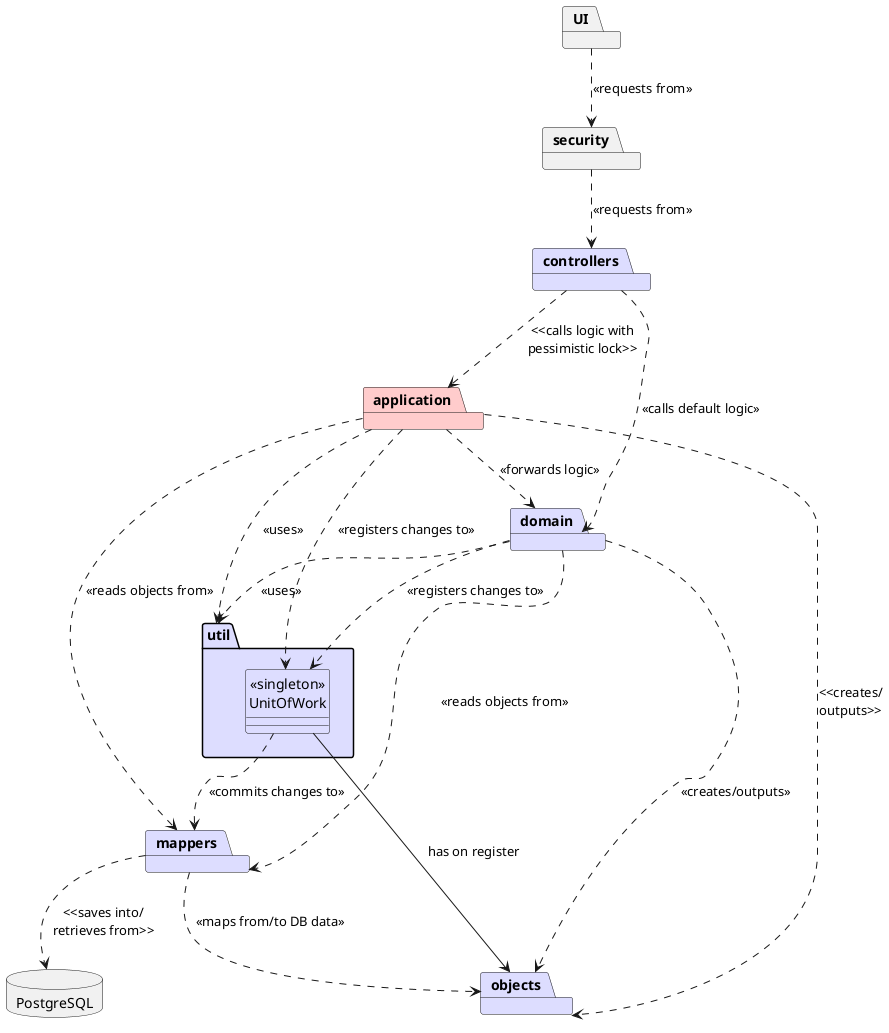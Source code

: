 @startuml
hide circle
allowmixing
skinparam classAttributeIconSize 0

package UI
' interface application.Command
package application #ffcccc
package controllers #ddddff
package security
package domain #ddddff
package mappers #ddddff
package objects #ddddff
class "util.«singleton»\nUnitOfWork" #ddddff
package util #ddddff
database PostgreSQL

UI ..> security : <<requests from>>
security ..> controllers : <<requests from>>
controllers ..> domain : <<calls default logic>>
controllers ..> application : <<calls logic with\npessimistic lock>>
application ..> domain : <<forwards logic>>
application ..> mappers : <<reads objects from>>
application ..> objects : <<creates/\noutputs>>
application ..> util : <<uses>>
application ..> "util.«singleton»\nUnitOfWork" : <<registers changes to>>
domain ..> mappers : "<<reads objects from>>                                        "
domain ..> objects : <<creates/outputs>>
domain ..> util : <<uses>>
domain ..> "util.«singleton»\nUnitOfWork" : <<registers changes to>>
mappers ..> objects : <<maps from/to DB data>>
"util.«singleton»\nUnitOfWork" ..> mappers : <<commits changes to>>
"util.«singleton»\nUnitOfWork" --> objects : has on register
mappers ..> PostgreSQL : <<saves into/\nretrieves from>>

@enduml